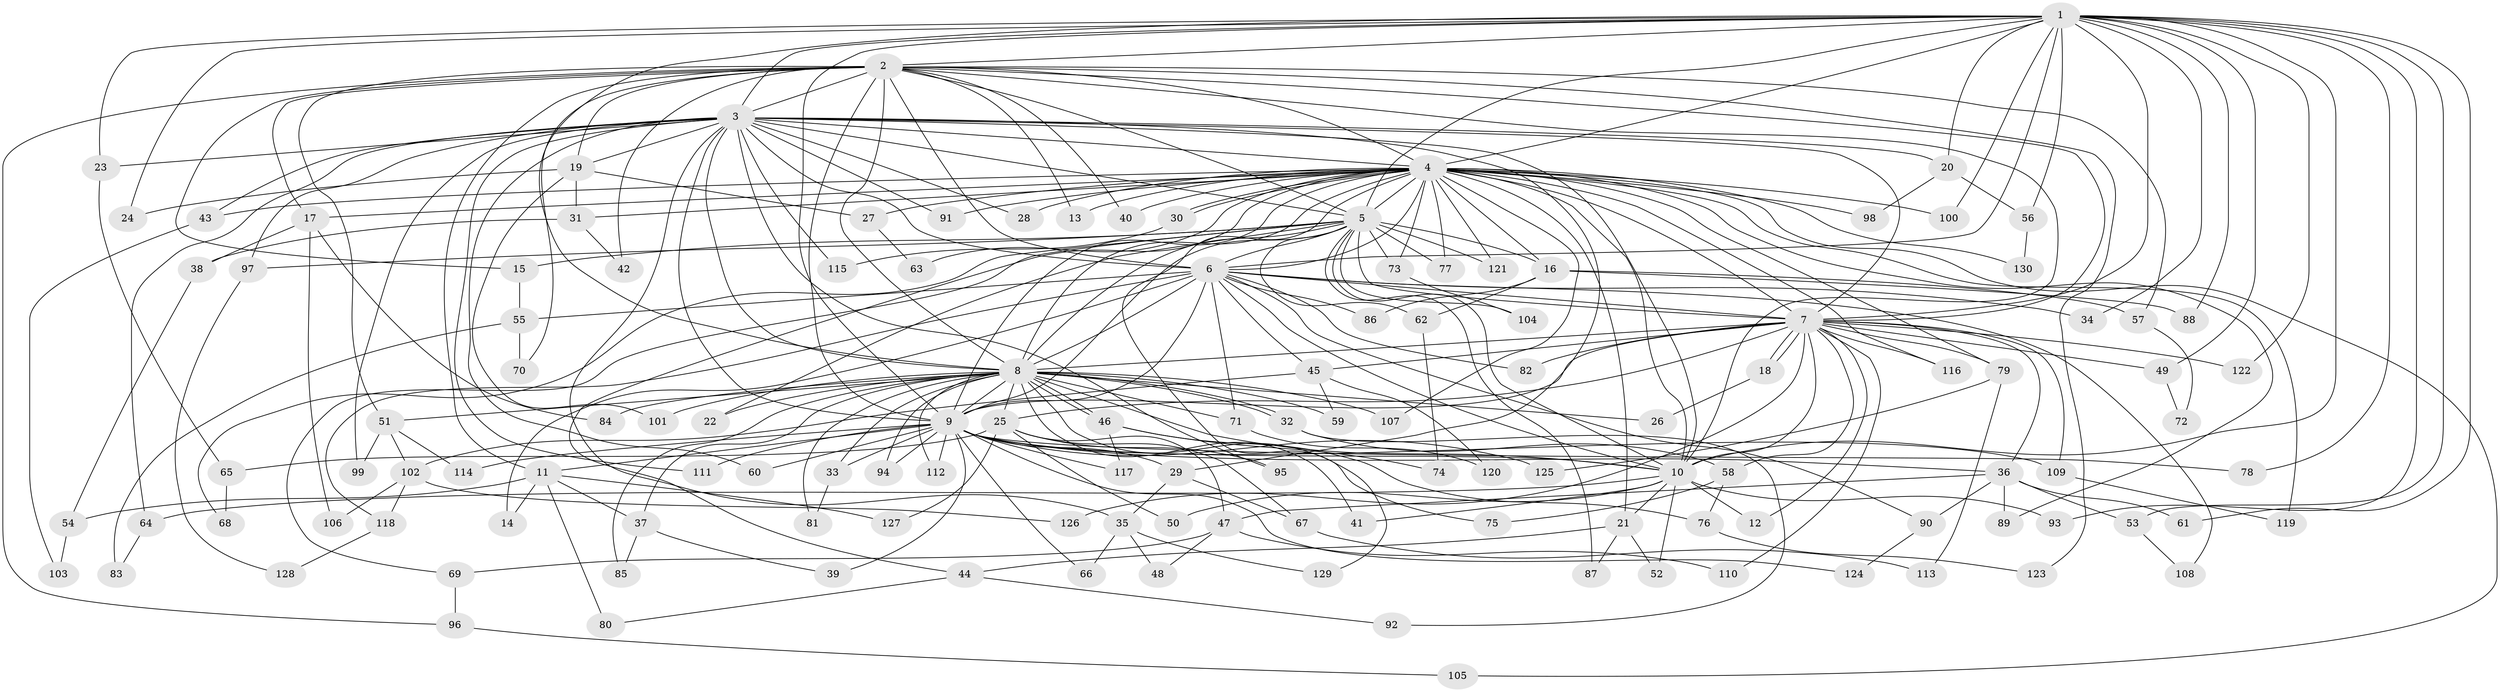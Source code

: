 // Generated by graph-tools (version 1.1) at 2025/25/03/09/25 03:25:38]
// undirected, 130 vertices, 285 edges
graph export_dot {
graph [start="1"]
  node [color=gray90,style=filled];
  1;
  2;
  3;
  4;
  5;
  6;
  7;
  8;
  9;
  10;
  11;
  12;
  13;
  14;
  15;
  16;
  17;
  18;
  19;
  20;
  21;
  22;
  23;
  24;
  25;
  26;
  27;
  28;
  29;
  30;
  31;
  32;
  33;
  34;
  35;
  36;
  37;
  38;
  39;
  40;
  41;
  42;
  43;
  44;
  45;
  46;
  47;
  48;
  49;
  50;
  51;
  52;
  53;
  54;
  55;
  56;
  57;
  58;
  59;
  60;
  61;
  62;
  63;
  64;
  65;
  66;
  67;
  68;
  69;
  70;
  71;
  72;
  73;
  74;
  75;
  76;
  77;
  78;
  79;
  80;
  81;
  82;
  83;
  84;
  85;
  86;
  87;
  88;
  89;
  90;
  91;
  92;
  93;
  94;
  95;
  96;
  97;
  98;
  99;
  100;
  101;
  102;
  103;
  104;
  105;
  106;
  107;
  108;
  109;
  110;
  111;
  112;
  113;
  114;
  115;
  116;
  117;
  118;
  119;
  120;
  121;
  122;
  123;
  124;
  125;
  126;
  127;
  128;
  129;
  130;
  1 -- 2;
  1 -- 3;
  1 -- 4;
  1 -- 5;
  1 -- 6;
  1 -- 7;
  1 -- 8;
  1 -- 9;
  1 -- 10;
  1 -- 20;
  1 -- 23;
  1 -- 24;
  1 -- 34;
  1 -- 49;
  1 -- 53;
  1 -- 56;
  1 -- 61;
  1 -- 78;
  1 -- 88;
  1 -- 93;
  1 -- 100;
  1 -- 122;
  2 -- 3;
  2 -- 4;
  2 -- 5;
  2 -- 6;
  2 -- 7;
  2 -- 8;
  2 -- 9;
  2 -- 10;
  2 -- 11;
  2 -- 13;
  2 -- 15;
  2 -- 17;
  2 -- 19;
  2 -- 40;
  2 -- 42;
  2 -- 51;
  2 -- 57;
  2 -- 70;
  2 -- 96;
  2 -- 123;
  3 -- 4;
  3 -- 5;
  3 -- 6;
  3 -- 7;
  3 -- 8;
  3 -- 9;
  3 -- 10;
  3 -- 19;
  3 -- 20;
  3 -- 23;
  3 -- 28;
  3 -- 29;
  3 -- 35;
  3 -- 43;
  3 -- 60;
  3 -- 64;
  3 -- 91;
  3 -- 95;
  3 -- 97;
  3 -- 99;
  3 -- 111;
  3 -- 115;
  4 -- 5;
  4 -- 6;
  4 -- 7;
  4 -- 8;
  4 -- 9;
  4 -- 10;
  4 -- 13;
  4 -- 16;
  4 -- 17;
  4 -- 21;
  4 -- 27;
  4 -- 28;
  4 -- 30;
  4 -- 30;
  4 -- 31;
  4 -- 40;
  4 -- 43;
  4 -- 44;
  4 -- 63;
  4 -- 73;
  4 -- 77;
  4 -- 79;
  4 -- 89;
  4 -- 91;
  4 -- 98;
  4 -- 100;
  4 -- 105;
  4 -- 107;
  4 -- 116;
  4 -- 119;
  4 -- 121;
  4 -- 129;
  4 -- 130;
  5 -- 6;
  5 -- 7;
  5 -- 8;
  5 -- 9;
  5 -- 10;
  5 -- 15;
  5 -- 16;
  5 -- 22;
  5 -- 62;
  5 -- 68;
  5 -- 69;
  5 -- 73;
  5 -- 77;
  5 -- 87;
  5 -- 97;
  5 -- 104;
  5 -- 121;
  6 -- 7;
  6 -- 8;
  6 -- 9;
  6 -- 10;
  6 -- 14;
  6 -- 34;
  6 -- 45;
  6 -- 55;
  6 -- 71;
  6 -- 82;
  6 -- 86;
  6 -- 90;
  6 -- 108;
  6 -- 118;
  7 -- 8;
  7 -- 9;
  7 -- 10;
  7 -- 12;
  7 -- 18;
  7 -- 18;
  7 -- 25;
  7 -- 36;
  7 -- 45;
  7 -- 49;
  7 -- 58;
  7 -- 79;
  7 -- 82;
  7 -- 109;
  7 -- 110;
  7 -- 116;
  7 -- 122;
  7 -- 126;
  8 -- 9;
  8 -- 10;
  8 -- 22;
  8 -- 25;
  8 -- 26;
  8 -- 32;
  8 -- 32;
  8 -- 33;
  8 -- 37;
  8 -- 41;
  8 -- 46;
  8 -- 46;
  8 -- 51;
  8 -- 59;
  8 -- 71;
  8 -- 75;
  8 -- 81;
  8 -- 84;
  8 -- 85;
  8 -- 94;
  8 -- 101;
  8 -- 107;
  8 -- 112;
  9 -- 10;
  9 -- 11;
  9 -- 29;
  9 -- 33;
  9 -- 36;
  9 -- 39;
  9 -- 60;
  9 -- 66;
  9 -- 78;
  9 -- 94;
  9 -- 109;
  9 -- 111;
  9 -- 112;
  9 -- 114;
  9 -- 117;
  9 -- 124;
  9 -- 125;
  10 -- 12;
  10 -- 21;
  10 -- 41;
  10 -- 50;
  10 -- 52;
  10 -- 64;
  10 -- 93;
  11 -- 14;
  11 -- 37;
  11 -- 54;
  11 -- 80;
  11 -- 127;
  15 -- 55;
  16 -- 57;
  16 -- 62;
  16 -- 86;
  16 -- 88;
  17 -- 38;
  17 -- 84;
  17 -- 106;
  18 -- 26;
  19 -- 24;
  19 -- 27;
  19 -- 31;
  19 -- 101;
  20 -- 56;
  20 -- 98;
  21 -- 44;
  21 -- 52;
  21 -- 87;
  23 -- 65;
  25 -- 47;
  25 -- 50;
  25 -- 65;
  25 -- 67;
  25 -- 95;
  25 -- 127;
  27 -- 63;
  29 -- 35;
  29 -- 67;
  30 -- 115;
  31 -- 38;
  31 -- 42;
  32 -- 58;
  32 -- 92;
  33 -- 81;
  35 -- 48;
  35 -- 66;
  35 -- 129;
  36 -- 47;
  36 -- 53;
  36 -- 61;
  36 -- 89;
  36 -- 90;
  37 -- 39;
  37 -- 85;
  38 -- 54;
  43 -- 103;
  44 -- 80;
  44 -- 92;
  45 -- 59;
  45 -- 102;
  45 -- 120;
  46 -- 74;
  46 -- 76;
  46 -- 117;
  47 -- 48;
  47 -- 69;
  47 -- 110;
  49 -- 72;
  51 -- 99;
  51 -- 102;
  51 -- 114;
  53 -- 108;
  54 -- 103;
  55 -- 70;
  55 -- 83;
  56 -- 130;
  57 -- 72;
  58 -- 75;
  58 -- 76;
  62 -- 74;
  64 -- 83;
  65 -- 68;
  67 -- 113;
  69 -- 96;
  71 -- 120;
  73 -- 104;
  76 -- 123;
  79 -- 113;
  79 -- 125;
  90 -- 124;
  96 -- 105;
  97 -- 128;
  102 -- 106;
  102 -- 118;
  102 -- 126;
  109 -- 119;
  118 -- 128;
}
